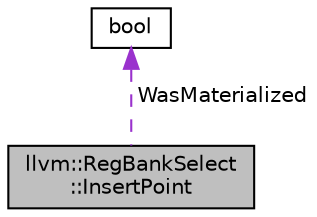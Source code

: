 digraph "llvm::RegBankSelect::InsertPoint"
{
 // LATEX_PDF_SIZE
  bgcolor="transparent";
  edge [fontname="Helvetica",fontsize="10",labelfontname="Helvetica",labelfontsize="10"];
  node [fontname="Helvetica",fontsize="10",shape="box"];
  Node1 [label="llvm::RegBankSelect\l::InsertPoint",height=0.2,width=0.4,color="black", fillcolor="grey75", style="filled", fontcolor="black",tooltip="Abstract class used to represent an insertion point in a CFG."];
  Node2 -> Node1 [dir="back",color="darkorchid3",fontsize="10",style="dashed",label=" WasMaterialized" ,fontname="Helvetica"];
  Node2 [label="bool",height=0.2,width=0.4,color="black",URL="$classbool.html",tooltip=" "];
}

